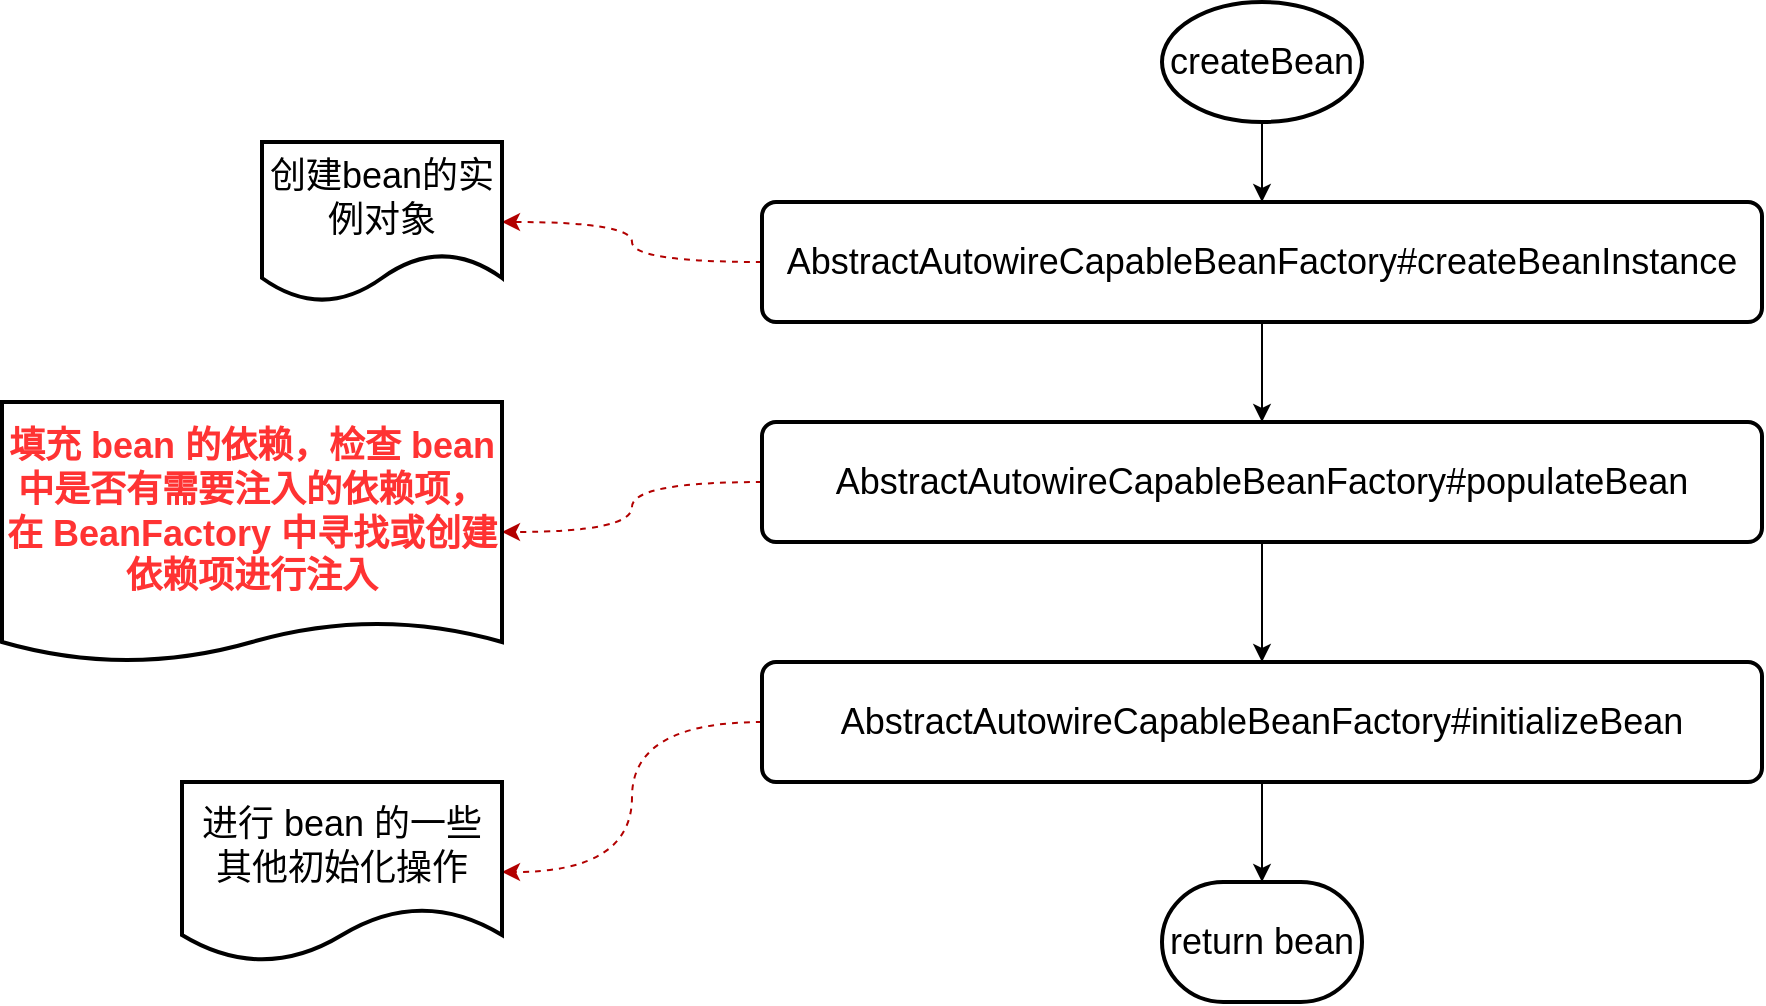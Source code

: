 <mxfile version="20.8.10" type="github">
  <diagram name="第 1 页" id="Nxgzc3p3YOLyP9FR1XZx">
    <mxGraphModel dx="2261" dy="796" grid="1" gridSize="10" guides="1" tooltips="1" connect="1" arrows="1" fold="1" page="1" pageScale="1" pageWidth="827" pageHeight="1169" math="0" shadow="0">
      <root>
        <mxCell id="0" />
        <mxCell id="1" parent="0" />
        <mxCell id="aJl2VTmac9srV1adn-Y9-5" style="edgeStyle=orthogonalEdgeStyle;rounded=0;orthogonalLoop=1;jettySize=auto;html=1;fontSize=18;" edge="1" parent="1" source="aJl2VTmac9srV1adn-Y9-2" target="aJl2VTmac9srV1adn-Y9-3">
          <mxGeometry relative="1" as="geometry" />
        </mxCell>
        <mxCell id="aJl2VTmac9srV1adn-Y9-12" value="" style="edgeStyle=orthogonalEdgeStyle;orthogonalLoop=1;jettySize=auto;html=1;fontSize=18;curved=1;fillColor=#e51400;strokeColor=#B20000;dashed=1;" edge="1" parent="1" source="aJl2VTmac9srV1adn-Y9-2" target="aJl2VTmac9srV1adn-Y9-11">
          <mxGeometry relative="1" as="geometry" />
        </mxCell>
        <mxCell id="aJl2VTmac9srV1adn-Y9-2" value="&lt;font style=&quot;font-size: 18px;&quot;&gt;AbstractAutowireCapableBeanFactory#createBeanInstance&lt;/font&gt;" style="rounded=1;whiteSpace=wrap;html=1;absoluteArcSize=1;arcSize=14;strokeWidth=2;" vertex="1" parent="1">
          <mxGeometry x="180" y="260" width="500" height="60" as="geometry" />
        </mxCell>
        <mxCell id="aJl2VTmac9srV1adn-Y9-6" style="edgeStyle=orthogonalEdgeStyle;rounded=0;orthogonalLoop=1;jettySize=auto;html=1;fontSize=18;" edge="1" parent="1" source="aJl2VTmac9srV1adn-Y9-3" target="aJl2VTmac9srV1adn-Y9-4">
          <mxGeometry relative="1" as="geometry" />
        </mxCell>
        <mxCell id="aJl2VTmac9srV1adn-Y9-14" value="" style="edgeStyle=orthogonalEdgeStyle;orthogonalLoop=1;jettySize=auto;html=1;fontSize=18;curved=1;fillColor=#e51400;strokeColor=#B20000;dashed=1;" edge="1" parent="1" source="aJl2VTmac9srV1adn-Y9-3" target="aJl2VTmac9srV1adn-Y9-13">
          <mxGeometry relative="1" as="geometry" />
        </mxCell>
        <mxCell id="aJl2VTmac9srV1adn-Y9-3" value="&lt;font style=&quot;font-size: 18px;&quot;&gt;AbstractAutowireCapableBeanFactory#populateBean&lt;/font&gt;" style="rounded=1;whiteSpace=wrap;html=1;absoluteArcSize=1;arcSize=14;strokeWidth=2;" vertex="1" parent="1">
          <mxGeometry x="180" y="370" width="500" height="60" as="geometry" />
        </mxCell>
        <mxCell id="aJl2VTmac9srV1adn-Y9-8" style="edgeStyle=orthogonalEdgeStyle;rounded=0;orthogonalLoop=1;jettySize=auto;html=1;fontSize=18;" edge="1" parent="1" source="aJl2VTmac9srV1adn-Y9-4" target="aJl2VTmac9srV1adn-Y9-7">
          <mxGeometry relative="1" as="geometry" />
        </mxCell>
        <mxCell id="aJl2VTmac9srV1adn-Y9-16" value="" style="edgeStyle=orthogonalEdgeStyle;orthogonalLoop=1;jettySize=auto;html=1;fontSize=18;curved=1;fillColor=#e51400;strokeColor=#B20000;dashed=1;" edge="1" parent="1" source="aJl2VTmac9srV1adn-Y9-4" target="aJl2VTmac9srV1adn-Y9-15">
          <mxGeometry relative="1" as="geometry" />
        </mxCell>
        <mxCell id="aJl2VTmac9srV1adn-Y9-4" value="&lt;font style=&quot;font-size: 18px;&quot;&gt;AbstractAutowireCapableBeanFactory#initializeBean&lt;/font&gt;" style="rounded=1;whiteSpace=wrap;html=1;absoluteArcSize=1;arcSize=14;strokeWidth=2;" vertex="1" parent="1">
          <mxGeometry x="180" y="490" width="500" height="60" as="geometry" />
        </mxCell>
        <mxCell id="aJl2VTmac9srV1adn-Y9-7" value="return bean" style="strokeWidth=2;html=1;shape=mxgraph.flowchart.terminator;whiteSpace=wrap;fontSize=18;" vertex="1" parent="1">
          <mxGeometry x="380" y="600" width="100" height="60" as="geometry" />
        </mxCell>
        <mxCell id="aJl2VTmac9srV1adn-Y9-10" style="edgeStyle=orthogonalEdgeStyle;rounded=0;orthogonalLoop=1;jettySize=auto;html=1;entryX=0.5;entryY=0;entryDx=0;entryDy=0;fontSize=18;" edge="1" parent="1" source="aJl2VTmac9srV1adn-Y9-9" target="aJl2VTmac9srV1adn-Y9-2">
          <mxGeometry relative="1" as="geometry" />
        </mxCell>
        <mxCell id="aJl2VTmac9srV1adn-Y9-9" value="createBean" style="strokeWidth=2;html=1;shape=mxgraph.flowchart.start_1;whiteSpace=wrap;fontSize=18;" vertex="1" parent="1">
          <mxGeometry x="380" y="160" width="100" height="60" as="geometry" />
        </mxCell>
        <mxCell id="aJl2VTmac9srV1adn-Y9-11" value="&lt;font style=&quot;font-size: 18px;&quot;&gt;创建bean的实例对象&lt;/font&gt;" style="shape=document;whiteSpace=wrap;html=1;boundedLbl=1;rounded=1;arcSize=14;strokeWidth=2;" vertex="1" parent="1">
          <mxGeometry x="-70" y="230" width="120" height="80" as="geometry" />
        </mxCell>
        <mxCell id="aJl2VTmac9srV1adn-Y9-13" value="&lt;font color=&quot;#ff3333&quot; style=&quot;font-size: 18px;&quot;&gt;&lt;b&gt;填充 bean 的依赖，检查 bean 中是否有需要注入的依赖项，在 BeanFactory 中寻找或创建依赖项进行注入&lt;/b&gt;&lt;/font&gt;" style="shape=document;whiteSpace=wrap;html=1;boundedLbl=1;rounded=1;arcSize=14;strokeWidth=2;size=0.154;" vertex="1" parent="1">
          <mxGeometry x="-200" y="360" width="250" height="130" as="geometry" />
        </mxCell>
        <mxCell id="aJl2VTmac9srV1adn-Y9-15" value="&lt;font style=&quot;font-size: 18px;&quot;&gt;进行 bean 的一些其他初始化操作&lt;/font&gt;" style="shape=document;whiteSpace=wrap;html=1;boundedLbl=1;rounded=1;arcSize=14;strokeWidth=2;" vertex="1" parent="1">
          <mxGeometry x="-110" y="550" width="160" height="90" as="geometry" />
        </mxCell>
      </root>
    </mxGraphModel>
  </diagram>
</mxfile>
